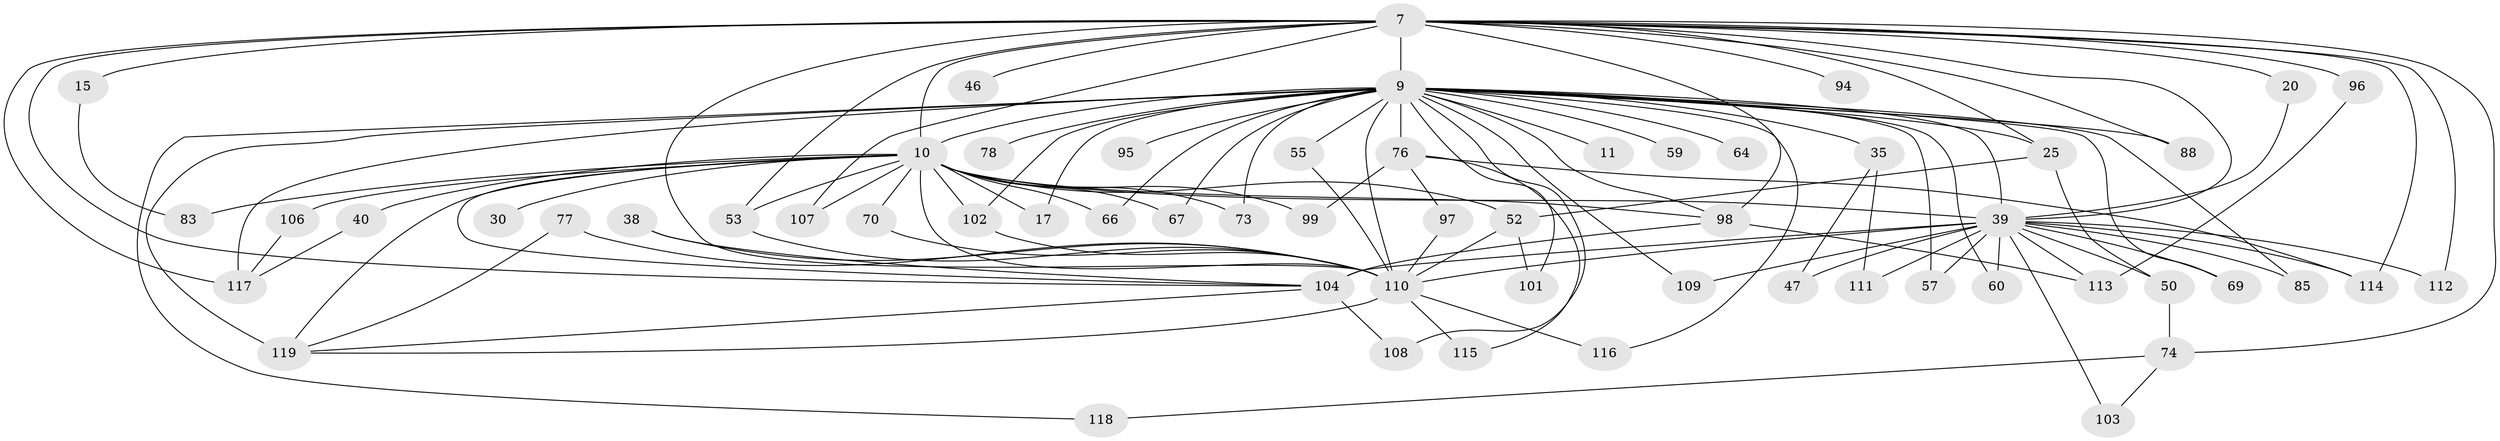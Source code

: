 // original degree distribution, {22: 0.008403361344537815, 21: 0.008403361344537815, 18: 0.008403361344537815, 30: 0.008403361344537815, 16: 0.008403361344537815, 23: 0.03361344537815126, 20: 0.008403361344537815, 2: 0.5294117647058824, 4: 0.09243697478991597, 3: 0.226890756302521, 11: 0.008403361344537815, 6: 0.008403361344537815, 5: 0.025210084033613446, 8: 0.008403361344537815, 9: 0.008403361344537815, 7: 0.008403361344537815}
// Generated by graph-tools (version 1.1) at 2025/45/03/09/25 04:45:34]
// undirected, 59 vertices, 116 edges
graph export_dot {
graph [start="1"]
  node [color=gray90,style=filled];
  7 [super="+3"];
  9 [super="+6+4"];
  10 [super="+2+5"];
  11;
  15;
  17;
  20;
  25 [super="+22"];
  30;
  35;
  38;
  39 [super="+28+8"];
  40;
  46;
  47;
  50;
  52 [super="+51"];
  53 [super="+31"];
  55;
  57;
  59;
  60;
  64;
  66;
  67 [super="+41"];
  69;
  70;
  73;
  74 [super="+56"];
  76 [super="+68"];
  77;
  78;
  83 [super="+48"];
  85;
  88;
  94;
  95;
  96;
  97;
  98 [super="+21+62+80"];
  99;
  101;
  102 [super="+93"];
  103;
  104 [super="+81+61+34+42"];
  106 [super="+105+89"];
  107 [super="+44"];
  108 [super="+58+92"];
  109 [super="+90+82"];
  110 [super="+87+100+84"];
  111;
  112;
  113 [super="+72"];
  114 [super="+27"];
  115 [super="+37"];
  116;
  117 [super="+24"];
  118;
  119 [super="+29+79+63"];
  7 -- 9 [weight=6];
  7 -- 10 [weight=6];
  7 -- 15 [weight=2];
  7 -- 20;
  7 -- 46 [weight=2];
  7 -- 88;
  7 -- 94 [weight=2];
  7 -- 98 [weight=3];
  7 -- 112;
  7 -- 74 [weight=2];
  7 -- 96;
  7 -- 25;
  7 -- 117;
  7 -- 107;
  7 -- 114;
  7 -- 39 [weight=4];
  7 -- 53;
  7 -- 104 [weight=2];
  7 -- 110;
  9 -- 10 [weight=9];
  9 -- 11 [weight=2];
  9 -- 25 [weight=2];
  9 -- 35 [weight=2];
  9 -- 64 [weight=2];
  9 -- 69;
  9 -- 78 [weight=2];
  9 -- 88;
  9 -- 95 [weight=2];
  9 -- 101;
  9 -- 108 [weight=3];
  9 -- 116;
  9 -- 73;
  9 -- 118;
  9 -- 119 [weight=4];
  9 -- 59 [weight=2];
  9 -- 60;
  9 -- 76 [weight=3];
  9 -- 66;
  9 -- 67 [weight=2];
  9 -- 17;
  9 -- 85;
  9 -- 117 [weight=2];
  9 -- 55;
  9 -- 57;
  9 -- 39 [weight=7];
  9 -- 110 [weight=5];
  9 -- 109;
  9 -- 102;
  9 -- 98;
  10 -- 30 [weight=2];
  10 -- 66;
  10 -- 73;
  10 -- 83 [weight=2];
  10 -- 70;
  10 -- 17;
  10 -- 40;
  10 -- 98 [weight=2];
  10 -- 99;
  10 -- 107 [weight=3];
  10 -- 52 [weight=2];
  10 -- 67;
  10 -- 119;
  10 -- 39 [weight=7];
  10 -- 53;
  10 -- 104;
  10 -- 106 [weight=3];
  10 -- 102;
  10 -- 110 [weight=3];
  15 -- 83;
  20 -- 39;
  25 -- 50;
  25 -- 52;
  35 -- 47;
  35 -- 111;
  38 -- 104;
  38 -- 110;
  39 -- 69;
  39 -- 85;
  39 -- 103;
  39 -- 109 [weight=3];
  39 -- 47;
  39 -- 111;
  39 -- 112;
  39 -- 50;
  39 -- 113 [weight=2];
  39 -- 114;
  39 -- 57;
  39 -- 60;
  39 -- 110 [weight=6];
  39 -- 104 [weight=3];
  40 -- 117;
  50 -- 74;
  52 -- 101;
  52 -- 110;
  53 -- 110;
  55 -- 110;
  70 -- 110;
  74 -- 103;
  74 -- 118;
  76 -- 97;
  76 -- 114;
  76 -- 99;
  76 -- 115;
  77 -- 119;
  77 -- 110;
  96 -- 113;
  97 -- 110;
  98 -- 104;
  98 -- 113;
  102 -- 110 [weight=2];
  104 -- 108 [weight=2];
  104 -- 119;
  106 -- 117;
  110 -- 115 [weight=2];
  110 -- 116;
  110 -- 119;
}
